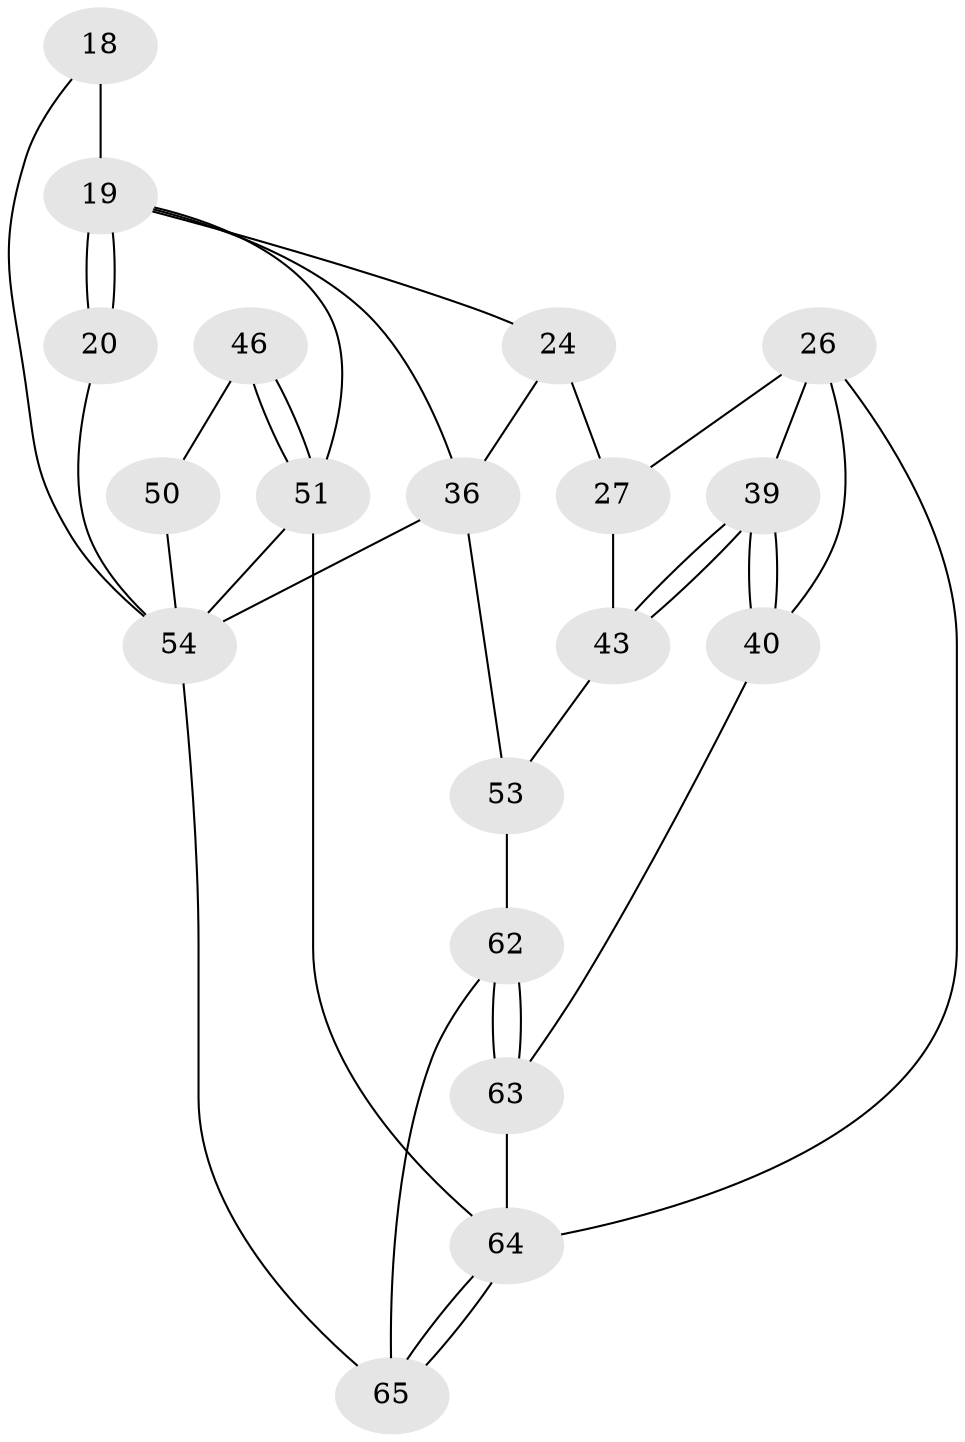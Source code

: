 // original degree distribution, {3: 0.046153846153846156, 5: 0.5692307692307692, 4: 0.2, 6: 0.18461538461538463}
// Generated by graph-tools (version 1.1) at 2025/06/03/04/25 22:06:47]
// undirected, 19 vertices, 37 edges
graph export_dot {
graph [start="1"]
  node [color=gray90,style=filled];
  18 [pos="+0.9987738358204727+0.19975450881242476"];
  19 [pos="+0.9029932892270854+0.20676579114099372",super="+15+12"];
  20 [pos="+0.7608433021676981+0.35051892884366725"];
  24 [pos="+0.41120382798151395+0.34280775470108005",super="+8+7"];
  26 [pos="+0.07635013194843657+0.2574585931434746",super="+22+21"];
  27 [pos="+0.1772461257426463+0.38725470253605754",super="+25"];
  36 [pos="+0.4868791864214846+0.4279516662710039",super="+23+13+35"];
  39 [pos="+0+0.663991630824816",super="+29+30"];
  40 [pos="+0+0.7828534106237287",super="+31"];
  43 [pos="+0.15631243235755707+0.6278919763330395",super="+42"];
  46 [pos="+1+0.32270727226398926"];
  50 [pos="+0.8888590893214133+0.5242026686098822",super="+47"];
  51 [pos="+1+0.7499055437537981",super="+16"];
  53 [pos="+0.4718444214043819+0.5740391342811951",super="+49+41"];
  54 [pos="+0.8401239179365326+0.7838112588024018",super="+33+34+52+38"];
  62 [pos="+0.28481825185241694+1",super="+59+57+55"];
  63 [pos="+0.16290054048771285+1",super="+56+44"];
  64 [pos="+0.81268747586389+1",super="+45"];
  65 [pos="+0.5834203813969979+1",super="+61"];
  18 -- 19 [weight=2];
  18 -- 54;
  19 -- 20 [weight=2];
  19 -- 20;
  19 -- 51;
  19 -- 36;
  19 -- 24;
  20 -- 54;
  24 -- 27 [weight=2];
  24 -- 36 [weight=2];
  26 -- 39;
  26 -- 27 [weight=2];
  26 -- 64 [weight=2];
  26 -- 40;
  27 -- 43;
  36 -- 53 [weight=2];
  36 -- 54;
  39 -- 40 [weight=2];
  39 -- 40;
  39 -- 43 [weight=2];
  39 -- 43;
  40 -- 63;
  43 -- 53 [weight=2];
  46 -- 51 [weight=2];
  46 -- 51;
  46 -- 50;
  50 -- 54 [weight=3];
  51 -- 64 [weight=2];
  51 -- 54 [weight=2];
  53 -- 62 [weight=2];
  54 -- 65 [weight=2];
  62 -- 63 [weight=2];
  62 -- 63;
  62 -- 65 [weight=2];
  63 -- 64 [weight=2];
  64 -- 65 [weight=2];
  64 -- 65;
}
